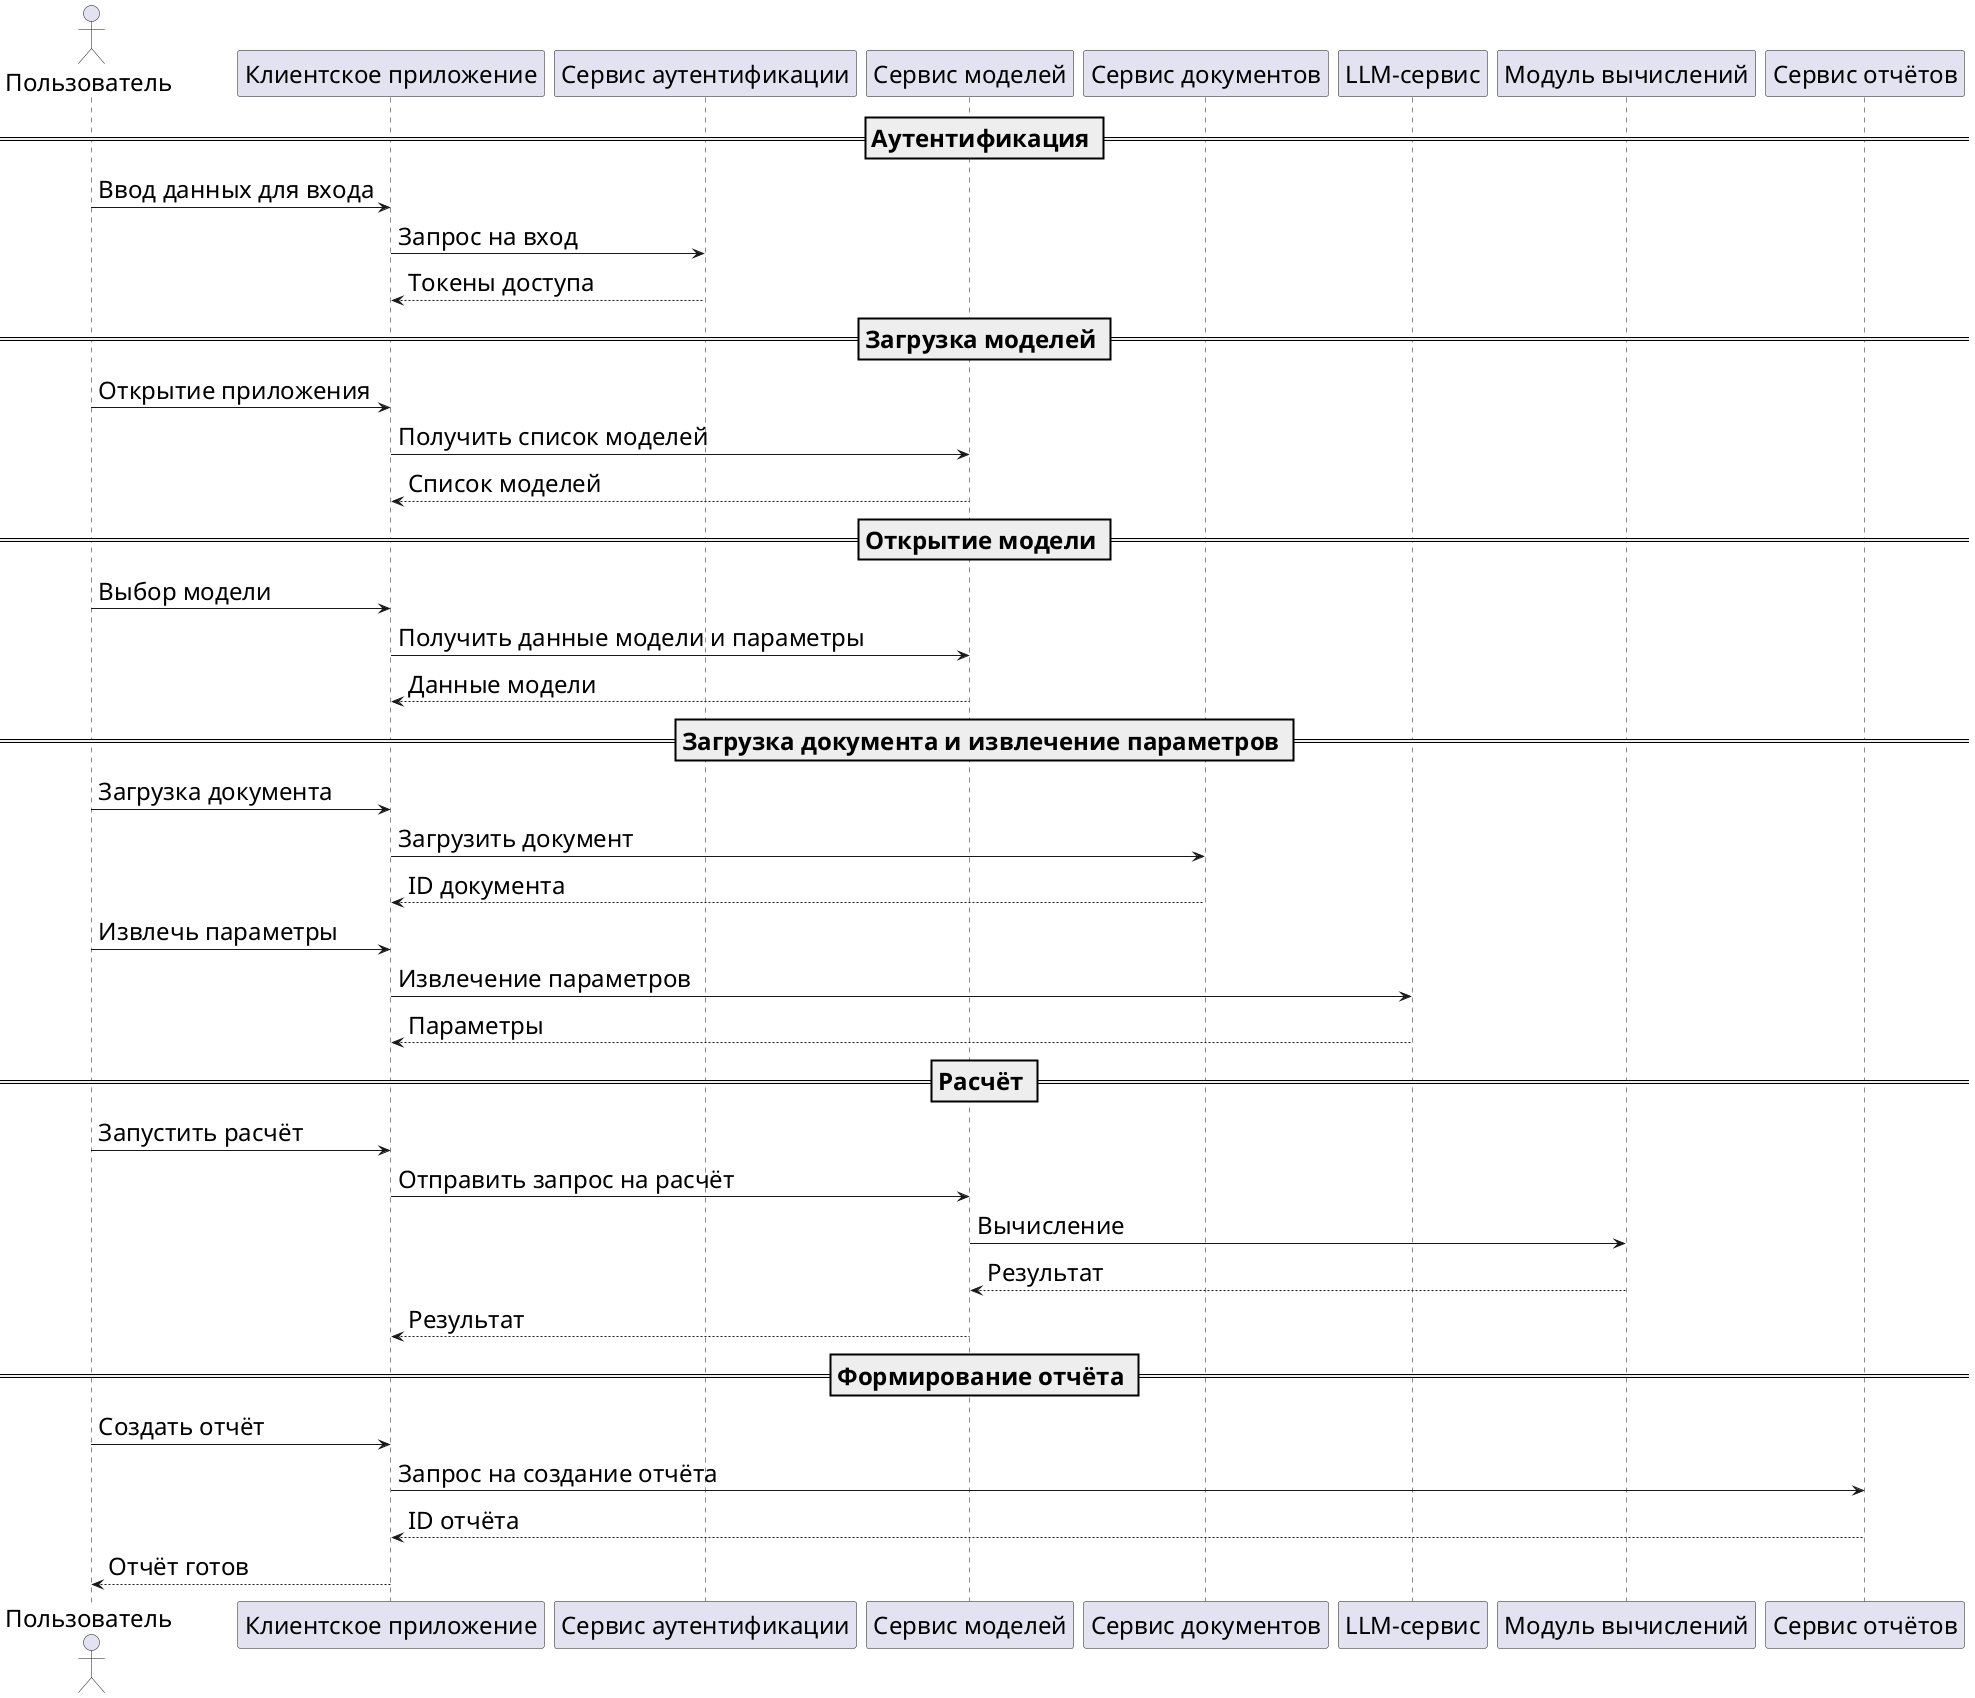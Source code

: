 @startuml
skinparam defaultFontName "Times New Roman"
skinparam defaultFontSize 24

actor Пользователь as User
participant "Клиентское приложение" as Client
participant "Сервис аутентификации" as Auth
participant "Сервис моделей" as ModelSvc
participant "Сервис документов" as DocSvc
participant "LLM-сервис" as LLM
participant "Модуль вычислений" as Solver
participant "Сервис отчётов" as ReportSvc

== Аутентификация ==
User -> Client: Ввод данных для входа
Client -> Auth: Запрос на вход
Auth --> Client: Токены доступа

== Загрузка моделей ==
User -> Client: Открытие приложения
Client -> ModelSvc: Получить список моделей
ModelSvc --> Client: Список моделей

== Открытие модели ==
User -> Client: Выбор модели
Client -> ModelSvc: Получить данные модели и параметры
ModelSvc --> Client: Данные модели

== Загрузка документа и извлечение параметров ==
User -> Client: Загрузка документа
Client -> DocSvc: Загрузить документ
DocSvc --> Client: ID документа
User -> Client: Извлечь параметры
Client -> LLM: Извлечение параметров
LLM --> Client: Параметры

== Расчёт ==
User -> Client: Запустить расчёт
Client -> ModelSvc: Отправить запрос на расчёт
ModelSvc -> Solver: Вычисление
Solver --> ModelSvc: Результат
ModelSvc --> Client: Результат

== Формирование отчёта ==
User -> Client: Создать отчёт
Client -> ReportSvc: Запрос на создание отчёта
ReportSvc --> Client: ID отчёта
Client --> User: Отчёт готов

@enduml
